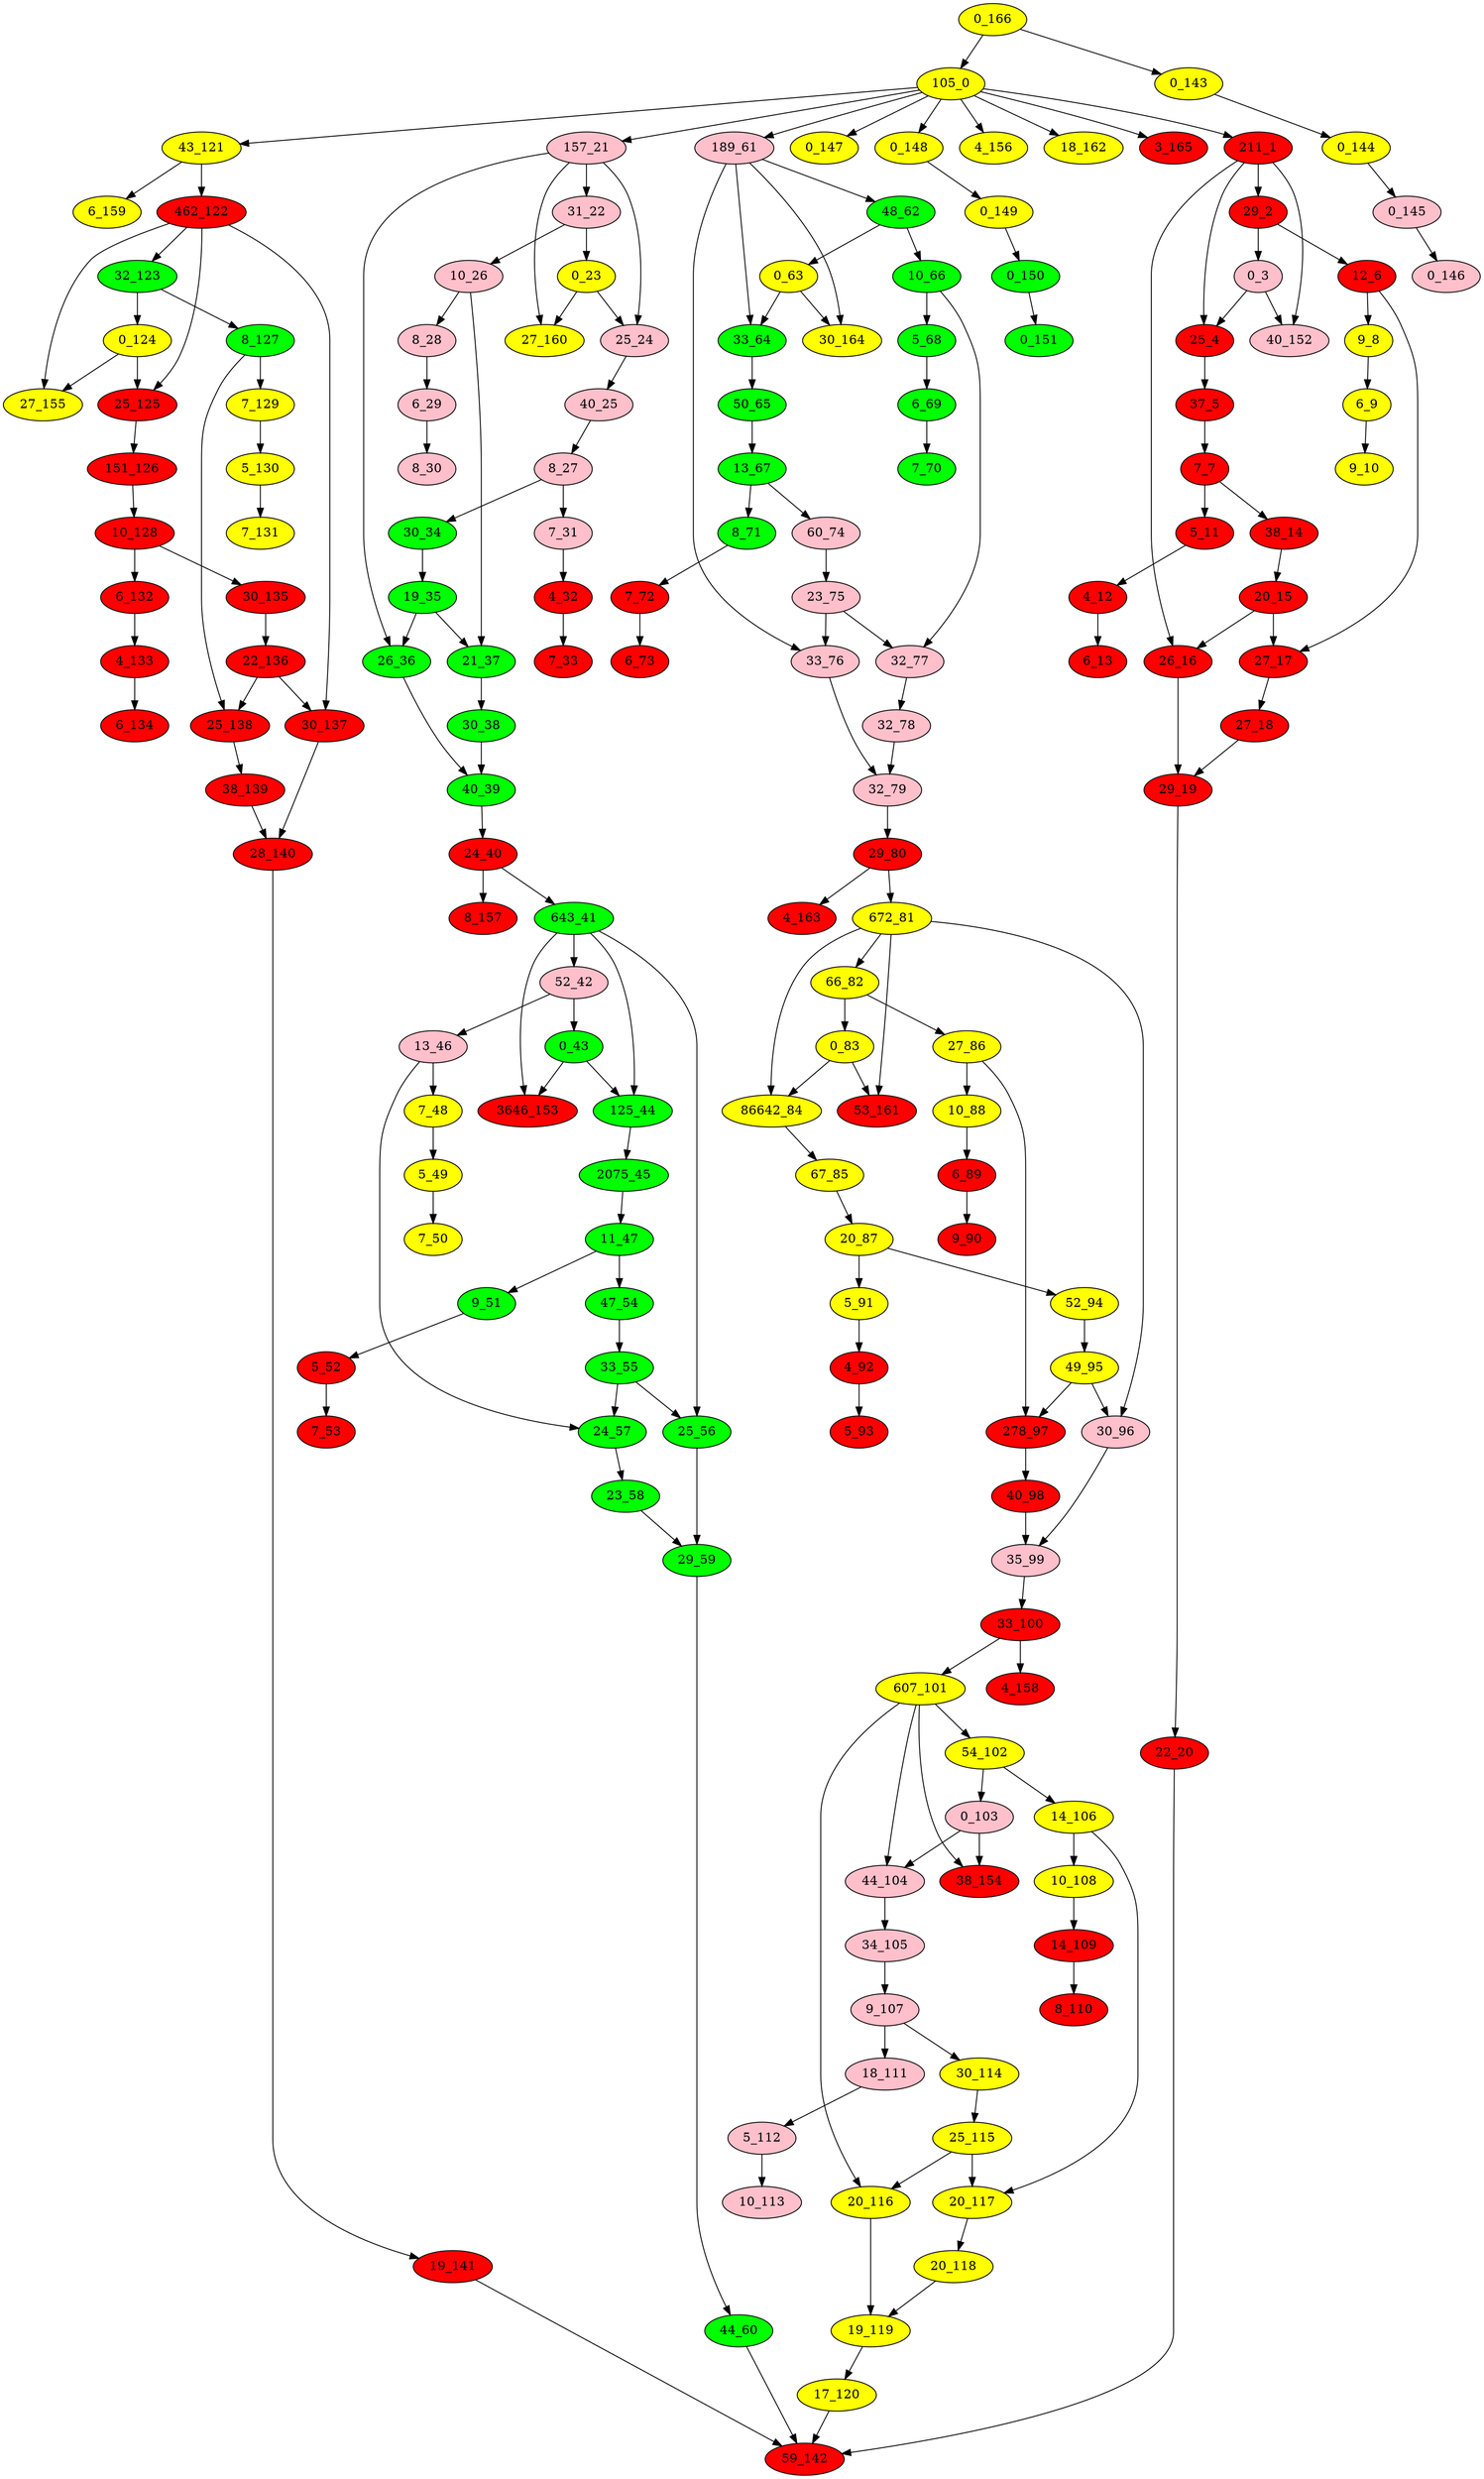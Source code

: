 digraph{
"0_166" [style=filled, fillcolor = yellow]
"0_166" -> "105_0"
"105_0" [style=filled, fillcolor = yellow]
"0_166" -> "0_143"
"0_143" [style=filled, fillcolor = yellow]
"105_0" [style=filled, fillcolor = yellow]
"105_0" -> "211_1"
"211_1" [style=filled, fillcolor = red]
"105_0" -> "157_21"
"157_21" [style=filled, fillcolor = pink]
"105_0" -> "189_61"
"189_61" [style=filled, fillcolor = pink]
"105_0" -> "43_121"
"43_121" [style=filled, fillcolor = yellow]
"105_0" -> "0_147"
"0_147" [style=filled, fillcolor = yellow]
"105_0" -> "0_148"
"0_148" [style=filled, fillcolor = yellow]
"105_0" -> "4_156"
"4_156" [style=filled, fillcolor = yellow]
"105_0" -> "18_162"
"18_162" [style=filled, fillcolor = yellow]
"105_0" -> "3_165"
"3_165" [style=filled, fillcolor = red]
"0_143" [style=filled, fillcolor = yellow]
"0_143" -> "0_144"
"0_144" [style=filled, fillcolor = yellow]
"211_1" [style=filled, fillcolor = red]
"211_1" -> "29_2"
"29_2" [style=filled, fillcolor = red]
"211_1" -> "25_4"
"25_4" [style=filled, fillcolor = red]
"211_1" -> "40_152"
"40_152" [style=filled, fillcolor = pink]
"211_1" -> "26_16"
"26_16" [style=filled, fillcolor = red]
"157_21" [style=filled, fillcolor = pink]
"157_21" -> "31_22"
"31_22" [style=filled, fillcolor = pink]
"157_21" -> "25_24"
"25_24" [style=filled, fillcolor = pink]
"157_21" -> "27_160"
"27_160" [style=filled, fillcolor = yellow]
"157_21" -> "26_36"
"26_36" [style=filled, fillcolor = green]
"189_61" [style=filled, fillcolor = pink]
"189_61" -> "48_62"
"48_62" [style=filled, fillcolor = green]
"189_61" -> "33_64"
"33_64" [style=filled, fillcolor = green]
"189_61" -> "30_164"
"30_164" [style=filled, fillcolor = yellow]
"189_61" -> "33_76"
"33_76" [style=filled, fillcolor = pink]
"43_121" [style=filled, fillcolor = yellow]
"43_121" -> "462_122"
"462_122" [style=filled, fillcolor = red]
"43_121" -> "6_159"
"6_159" [style=filled, fillcolor = yellow]
"0_144" [style=filled, fillcolor = yellow]
"0_144" -> "0_145"
"0_145" [style=filled, fillcolor = pink]
"0_148" [style=filled, fillcolor = yellow]
"0_148" -> "0_149"
"0_149" [style=filled, fillcolor = yellow]
"29_2" [style=filled, fillcolor = red]
"29_2" -> "0_3"
"0_3" [style=filled, fillcolor = pink]
"29_2" -> "12_6"
"12_6" [style=filled, fillcolor = red]
"31_22" [style=filled, fillcolor = pink]
"31_22" -> "0_23"
"0_23" [style=filled, fillcolor = yellow]
"31_22" -> "10_26"
"10_26" [style=filled, fillcolor = pink]
"48_62" [style=filled, fillcolor = green]
"48_62" -> "0_63"
"0_63" [style=filled, fillcolor = yellow]
"48_62" -> "10_66"
"10_66" [style=filled, fillcolor = green]
"462_122" [style=filled, fillcolor = red]
"462_122" -> "32_123"
"32_123" [style=filled, fillcolor = green]
"462_122" -> "25_125"
"25_125" [style=filled, fillcolor = red]
"462_122" -> "27_155"
"27_155" [style=filled, fillcolor = yellow]
"462_122" -> "30_137"
"30_137" [style=filled, fillcolor = red]
"0_145" [style=filled, fillcolor = pink]
"0_145" -> "0_146"
"0_146" [style=filled, fillcolor = pink]
"0_149" [style=filled, fillcolor = yellow]
"0_149" -> "0_150"
"0_150" [style=filled, fillcolor = green]
"0_3" [style=filled, fillcolor = pink]
"0_3" -> "25_4"
"25_4" [style=filled, fillcolor = red]
"0_3" -> "40_152"
"40_152" [style=filled, fillcolor = pink]
"12_6" [style=filled, fillcolor = red]
"12_6" -> "9_8"
"9_8" [style=filled, fillcolor = yellow]
"12_6" -> "27_17"
"27_17" [style=filled, fillcolor = red]
"0_23" [style=filled, fillcolor = yellow]
"0_23" -> "25_24"
"25_24" [style=filled, fillcolor = pink]
"0_23" -> "27_160"
"27_160" [style=filled, fillcolor = yellow]
"10_26" [style=filled, fillcolor = pink]
"10_26" -> "8_28"
"8_28" [style=filled, fillcolor = pink]
"10_26" -> "21_37"
"21_37" [style=filled, fillcolor = green]
"0_63" [style=filled, fillcolor = yellow]
"0_63" -> "33_64"
"33_64" [style=filled, fillcolor = green]
"0_63" -> "30_164"
"30_164" [style=filled, fillcolor = yellow]
"10_66" [style=filled, fillcolor = green]
"10_66" -> "5_68"
"5_68" [style=filled, fillcolor = green]
"10_66" -> "32_77"
"32_77" [style=filled, fillcolor = pink]
"32_123" [style=filled, fillcolor = green]
"32_123" -> "0_124"
"0_124" [style=filled, fillcolor = yellow]
"32_123" -> "8_127"
"8_127" [style=filled, fillcolor = green]
"0_150" [style=filled, fillcolor = green]
"0_150" -> "0_151"
"0_151" [style=filled, fillcolor = green]
"25_4" [style=filled, fillcolor = red]
"25_4" -> "37_5"
"37_5" [style=filled, fillcolor = red]
"9_8" [style=filled, fillcolor = yellow]
"9_8" -> "6_9"
"6_9" [style=filled, fillcolor = yellow]
"25_24" [style=filled, fillcolor = pink]
"25_24" -> "40_25"
"40_25" [style=filled, fillcolor = pink]
"8_28" [style=filled, fillcolor = pink]
"8_28" -> "6_29"
"6_29" [style=filled, fillcolor = pink]
"33_64" [style=filled, fillcolor = green]
"33_64" -> "50_65"
"50_65" [style=filled, fillcolor = green]
"5_68" [style=filled, fillcolor = green]
"5_68" -> "6_69"
"6_69" [style=filled, fillcolor = green]
"0_124" [style=filled, fillcolor = yellow]
"0_124" -> "25_125"
"25_125" [style=filled, fillcolor = red]
"0_124" -> "27_155"
"27_155" [style=filled, fillcolor = yellow]
"8_127" [style=filled, fillcolor = green]
"8_127" -> "7_129"
"7_129" [style=filled, fillcolor = yellow]
"8_127" -> "25_138"
"25_138" [style=filled, fillcolor = red]
"37_5" [style=filled, fillcolor = red]
"37_5" -> "7_7"
"7_7" [style=filled, fillcolor = red]
"6_9" [style=filled, fillcolor = yellow]
"6_9" -> "9_10"
"9_10" [style=filled, fillcolor = yellow]
"40_25" [style=filled, fillcolor = pink]
"40_25" -> "8_27"
"8_27" [style=filled, fillcolor = pink]
"6_29" [style=filled, fillcolor = pink]
"6_29" -> "8_30"
"8_30" [style=filled, fillcolor = pink]
"50_65" [style=filled, fillcolor = green]
"50_65" -> "13_67"
"13_67" [style=filled, fillcolor = green]
"6_69" [style=filled, fillcolor = green]
"6_69" -> "7_70"
"7_70" [style=filled, fillcolor = green]
"25_125" [style=filled, fillcolor = red]
"25_125" -> "151_126"
"151_126" [style=filled, fillcolor = red]
"7_129" [style=filled, fillcolor = yellow]
"7_129" -> "5_130"
"5_130" [style=filled, fillcolor = yellow]
"7_7" [style=filled, fillcolor = red]
"7_7" -> "5_11"
"5_11" [style=filled, fillcolor = red]
"7_7" -> "38_14"
"38_14" [style=filled, fillcolor = red]
"8_27" [style=filled, fillcolor = pink]
"8_27" -> "7_31"
"7_31" [style=filled, fillcolor = pink]
"8_27" -> "30_34"
"30_34" [style=filled, fillcolor = green]
"13_67" [style=filled, fillcolor = green]
"13_67" -> "8_71"
"8_71" [style=filled, fillcolor = green]
"13_67" -> "60_74"
"60_74" [style=filled, fillcolor = pink]
"151_126" [style=filled, fillcolor = red]
"151_126" -> "10_128"
"10_128" [style=filled, fillcolor = red]
"5_130" [style=filled, fillcolor = yellow]
"5_130" -> "7_131"
"7_131" [style=filled, fillcolor = yellow]
"5_11" [style=filled, fillcolor = red]
"5_11" -> "4_12"
"4_12" [style=filled, fillcolor = red]
"38_14" [style=filled, fillcolor = red]
"38_14" -> "20_15"
"20_15" [style=filled, fillcolor = red]
"7_31" [style=filled, fillcolor = pink]
"7_31" -> "4_32"
"4_32" [style=filled, fillcolor = red]
"30_34" [style=filled, fillcolor = green]
"30_34" -> "19_35"
"19_35" [style=filled, fillcolor = green]
"8_71" [style=filled, fillcolor = green]
"8_71" -> "7_72"
"7_72" [style=filled, fillcolor = red]
"60_74" [style=filled, fillcolor = pink]
"60_74" -> "23_75"
"23_75" [style=filled, fillcolor = pink]
"10_128" [style=filled, fillcolor = red]
"10_128" -> "6_132"
"6_132" [style=filled, fillcolor = red]
"10_128" -> "30_135"
"30_135" [style=filled, fillcolor = red]
"20_15" [style=filled, fillcolor = red]
"20_15" -> "26_16"
"26_16" [style=filled, fillcolor = red]
"20_15" -> "27_17"
"27_17" [style=filled, fillcolor = red]
"4_12" [style=filled, fillcolor = red]
"4_12" -> "6_13"
"6_13" [style=filled, fillcolor = red]
"19_35" [style=filled, fillcolor = green]
"19_35" -> "26_36"
"26_36" [style=filled, fillcolor = green]
"19_35" -> "21_37"
"21_37" [style=filled, fillcolor = green]
"4_32" [style=filled, fillcolor = red]
"4_32" -> "7_33"
"7_33" [style=filled, fillcolor = red]
"23_75" [style=filled, fillcolor = pink]
"23_75" -> "33_76"
"33_76" [style=filled, fillcolor = pink]
"23_75" -> "32_77"
"32_77" [style=filled, fillcolor = pink]
"7_72" [style=filled, fillcolor = red]
"7_72" -> "6_73"
"6_73" [style=filled, fillcolor = red]
"6_132" [style=filled, fillcolor = red]
"6_132" -> "4_133"
"4_133" [style=filled, fillcolor = red]
"30_135" [style=filled, fillcolor = red]
"30_135" -> "22_136"
"22_136" [style=filled, fillcolor = red]
"27_17" [style=filled, fillcolor = red]
"27_17" -> "27_18"
"27_18" [style=filled, fillcolor = red]
"21_37" [style=filled, fillcolor = green]
"21_37" -> "30_38"
"30_38" [style=filled, fillcolor = green]
"32_77" [style=filled, fillcolor = pink]
"32_77" -> "32_78"
"32_78" [style=filled, fillcolor = pink]
"22_136" [style=filled, fillcolor = red]
"22_136" -> "30_137"
"30_137" [style=filled, fillcolor = red]
"22_136" -> "25_138"
"25_138" [style=filled, fillcolor = red]
"4_133" [style=filled, fillcolor = red]
"4_133" -> "6_134"
"6_134" [style=filled, fillcolor = red]
"26_16" [style=filled, fillcolor = red]
"26_16" -> "29_19"
"29_19" [style=filled, fillcolor = red]
"27_18" [style=filled, fillcolor = red]
"27_18" -> "29_19"
"29_19" [style=filled, fillcolor = red]
"26_36" [style=filled, fillcolor = green]
"26_36" -> "40_39"
"40_39" [style=filled, fillcolor = green]
"30_38" [style=filled, fillcolor = green]
"30_38" -> "40_39"
"40_39" [style=filled, fillcolor = green]
"33_76" [style=filled, fillcolor = pink]
"33_76" -> "32_79"
"32_79" [style=filled, fillcolor = pink]
"32_78" [style=filled, fillcolor = pink]
"32_78" -> "32_79"
"32_79" [style=filled, fillcolor = pink]
"25_138" [style=filled, fillcolor = red]
"25_138" -> "38_139"
"38_139" [style=filled, fillcolor = red]
"29_19" [style=filled, fillcolor = red]
"29_19" -> "22_20"
"22_20" [style=filled, fillcolor = red]
"40_39" [style=filled, fillcolor = green]
"40_39" -> "24_40"
"24_40" [style=filled, fillcolor = red]
"32_79" [style=filled, fillcolor = pink]
"32_79" -> "29_80"
"29_80" [style=filled, fillcolor = red]
"30_137" [style=filled, fillcolor = red]
"30_137" -> "28_140"
"28_140" [style=filled, fillcolor = red]
"38_139" [style=filled, fillcolor = red]
"38_139" -> "28_140"
"28_140" [style=filled, fillcolor = red]
"24_40" [style=filled, fillcolor = red]
"24_40" -> "643_41"
"643_41" [style=filled, fillcolor = green]
"24_40" -> "8_157"
"8_157" [style=filled, fillcolor = red]
"29_80" [style=filled, fillcolor = red]
"29_80" -> "672_81"
"672_81" [style=filled, fillcolor = yellow]
"29_80" -> "4_163"
"4_163" [style=filled, fillcolor = red]
"28_140" [style=filled, fillcolor = red]
"28_140" -> "19_141"
"19_141" [style=filled, fillcolor = red]
"643_41" [style=filled, fillcolor = green]
"643_41" -> "52_42"
"52_42" [style=filled, fillcolor = pink]
"643_41" -> "125_44"
"125_44" [style=filled, fillcolor = green]
"643_41" -> "3646_153"
"3646_153" [style=filled, fillcolor = red]
"643_41" -> "25_56"
"25_56" [style=filled, fillcolor = green]
"672_81" [style=filled, fillcolor = yellow]
"672_81" -> "66_82"
"66_82" [style=filled, fillcolor = yellow]
"672_81" -> "86642_84"
"86642_84" [style=filled, fillcolor = yellow]
"672_81" -> "53_161"
"53_161" [style=filled, fillcolor = red]
"672_81" -> "30_96"
"30_96" [style=filled, fillcolor = pink]
"52_42" [style=filled, fillcolor = pink]
"52_42" -> "0_43"
"0_43" [style=filled, fillcolor = green]
"52_42" -> "13_46"
"13_46" [style=filled, fillcolor = pink]
"66_82" [style=filled, fillcolor = yellow]
"66_82" -> "0_83"
"0_83" [style=filled, fillcolor = yellow]
"66_82" -> "27_86"
"27_86" [style=filled, fillcolor = yellow]
"0_43" [style=filled, fillcolor = green]
"0_43" -> "125_44"
"125_44" [style=filled, fillcolor = green]
"0_43" -> "3646_153"
"3646_153" [style=filled, fillcolor = red]
"13_46" [style=filled, fillcolor = pink]
"13_46" -> "7_48"
"7_48" [style=filled, fillcolor = yellow]
"13_46" -> "24_57"
"24_57" [style=filled, fillcolor = green]
"0_83" [style=filled, fillcolor = yellow]
"0_83" -> "86642_84"
"86642_84" [style=filled, fillcolor = yellow]
"0_83" -> "53_161"
"53_161" [style=filled, fillcolor = red]
"27_86" [style=filled, fillcolor = yellow]
"27_86" -> "10_88"
"10_88" [style=filled, fillcolor = yellow]
"27_86" -> "278_97"
"278_97" [style=filled, fillcolor = red]
"125_44" [style=filled, fillcolor = green]
"125_44" -> "2075_45"
"2075_45" [style=filled, fillcolor = green]
"7_48" [style=filled, fillcolor = yellow]
"7_48" -> "5_49"
"5_49" [style=filled, fillcolor = yellow]
"86642_84" [style=filled, fillcolor = yellow]
"86642_84" -> "67_85"
"67_85" [style=filled, fillcolor = yellow]
"10_88" [style=filled, fillcolor = yellow]
"10_88" -> "6_89"
"6_89" [style=filled, fillcolor = red]
"2075_45" [style=filled, fillcolor = green]
"2075_45" -> "11_47"
"11_47" [style=filled, fillcolor = green]
"5_49" [style=filled, fillcolor = yellow]
"5_49" -> "7_50"
"7_50" [style=filled, fillcolor = yellow]
"67_85" [style=filled, fillcolor = yellow]
"67_85" -> "20_87"
"20_87" [style=filled, fillcolor = yellow]
"6_89" [style=filled, fillcolor = red]
"6_89" -> "9_90"
"9_90" [style=filled, fillcolor = red]
"11_47" [style=filled, fillcolor = green]
"11_47" -> "9_51"
"9_51" [style=filled, fillcolor = green]
"11_47" -> "47_54"
"47_54" [style=filled, fillcolor = green]
"20_87" [style=filled, fillcolor = yellow]
"20_87" -> "5_91"
"5_91" [style=filled, fillcolor = yellow]
"20_87" -> "52_94"
"52_94" [style=filled, fillcolor = yellow]
"9_51" [style=filled, fillcolor = green]
"9_51" -> "5_52"
"5_52" [style=filled, fillcolor = red]
"47_54" [style=filled, fillcolor = green]
"47_54" -> "33_55"
"33_55" [style=filled, fillcolor = green]
"5_91" [style=filled, fillcolor = yellow]
"5_91" -> "4_92"
"4_92" [style=filled, fillcolor = red]
"52_94" [style=filled, fillcolor = yellow]
"52_94" -> "49_95"
"49_95" [style=filled, fillcolor = yellow]
"33_55" [style=filled, fillcolor = green]
"33_55" -> "25_56"
"25_56" [style=filled, fillcolor = green]
"33_55" -> "24_57"
"24_57" [style=filled, fillcolor = green]
"5_52" [style=filled, fillcolor = red]
"5_52" -> "7_53"
"7_53" [style=filled, fillcolor = red]
"49_95" [style=filled, fillcolor = yellow]
"49_95" -> "30_96"
"30_96" [style=filled, fillcolor = pink]
"49_95" -> "278_97"
"278_97" [style=filled, fillcolor = red]
"4_92" [style=filled, fillcolor = red]
"4_92" -> "5_93"
"5_93" [style=filled, fillcolor = red]
"24_57" [style=filled, fillcolor = green]
"24_57" -> "23_58"
"23_58" [style=filled, fillcolor = green]
"278_97" [style=filled, fillcolor = red]
"278_97" -> "40_98"
"40_98" [style=filled, fillcolor = red]
"25_56" [style=filled, fillcolor = green]
"25_56" -> "29_59"
"29_59" [style=filled, fillcolor = green]
"23_58" [style=filled, fillcolor = green]
"23_58" -> "29_59"
"29_59" [style=filled, fillcolor = green]
"30_96" [style=filled, fillcolor = pink]
"30_96" -> "35_99"
"35_99" [style=filled, fillcolor = pink]
"40_98" [style=filled, fillcolor = red]
"40_98" -> "35_99"
"35_99" [style=filled, fillcolor = pink]
"29_59" [style=filled, fillcolor = green]
"29_59" -> "44_60"
"44_60" [style=filled, fillcolor = green]
"35_99" [style=filled, fillcolor = pink]
"35_99" -> "33_100"
"33_100" [style=filled, fillcolor = red]
"33_100" [style=filled, fillcolor = red]
"33_100" -> "607_101"
"607_101" [style=filled, fillcolor = yellow]
"33_100" -> "4_158"
"4_158" [style=filled, fillcolor = red]
"607_101" [style=filled, fillcolor = yellow]
"607_101" -> "54_102"
"54_102" [style=filled, fillcolor = yellow]
"607_101" -> "44_104"
"44_104" [style=filled, fillcolor = pink]
"607_101" -> "38_154"
"38_154" [style=filled, fillcolor = red]
"607_101" -> "20_116"
"20_116" [style=filled, fillcolor = yellow]
"54_102" [style=filled, fillcolor = yellow]
"54_102" -> "0_103"
"0_103" [style=filled, fillcolor = pink]
"54_102" -> "14_106"
"14_106" [style=filled, fillcolor = yellow]
"0_103" [style=filled, fillcolor = pink]
"0_103" -> "44_104"
"44_104" [style=filled, fillcolor = pink]
"0_103" -> "38_154"
"38_154" [style=filled, fillcolor = red]
"14_106" [style=filled, fillcolor = yellow]
"14_106" -> "10_108"
"10_108" [style=filled, fillcolor = yellow]
"14_106" -> "20_117"
"20_117" [style=filled, fillcolor = yellow]
"44_104" [style=filled, fillcolor = pink]
"44_104" -> "34_105"
"34_105" [style=filled, fillcolor = pink]
"10_108" [style=filled, fillcolor = yellow]
"10_108" -> "14_109"
"14_109" [style=filled, fillcolor = red]
"34_105" [style=filled, fillcolor = pink]
"34_105" -> "9_107"
"9_107" [style=filled, fillcolor = pink]
"14_109" [style=filled, fillcolor = red]
"14_109" -> "8_110"
"8_110" [style=filled, fillcolor = red]
"9_107" [style=filled, fillcolor = pink]
"9_107" -> "18_111"
"18_111" [style=filled, fillcolor = pink]
"9_107" -> "30_114"
"30_114" [style=filled, fillcolor = yellow]
"18_111" [style=filled, fillcolor = pink]
"18_111" -> "5_112"
"5_112" [style=filled, fillcolor = pink]
"30_114" [style=filled, fillcolor = yellow]
"30_114" -> "25_115"
"25_115" [style=filled, fillcolor = yellow]
"25_115" [style=filled, fillcolor = yellow]
"25_115" -> "20_116"
"20_116" [style=filled, fillcolor = yellow]
"25_115" -> "20_117"
"20_117" [style=filled, fillcolor = yellow]
"5_112" [style=filled, fillcolor = pink]
"5_112" -> "10_113"
"10_113" [style=filled, fillcolor = pink]
"20_117" [style=filled, fillcolor = yellow]
"20_117" -> "20_118"
"20_118" [style=filled, fillcolor = yellow]
"20_116" [style=filled, fillcolor = yellow]
"20_116" -> "19_119"
"19_119" [style=filled, fillcolor = yellow]
"20_118" [style=filled, fillcolor = yellow]
"20_118" -> "19_119"
"19_119" [style=filled, fillcolor = yellow]
"19_119" [style=filled, fillcolor = yellow]
"19_119" -> "17_120"
"17_120" [style=filled, fillcolor = yellow]
"22_20" [style=filled, fillcolor = red]
"22_20" -> "59_142"
"59_142" [style=filled, fillcolor = red]
"19_141" [style=filled, fillcolor = red]
"19_141" -> "59_142"
"59_142" [style=filled, fillcolor = red]
"44_60" [style=filled, fillcolor = green]
"44_60" -> "59_142"
"59_142" [style=filled, fillcolor = red]
"17_120" [style=filled, fillcolor = yellow]
"17_120" -> "59_142"
"59_142" [style=filled, fillcolor = red]
}